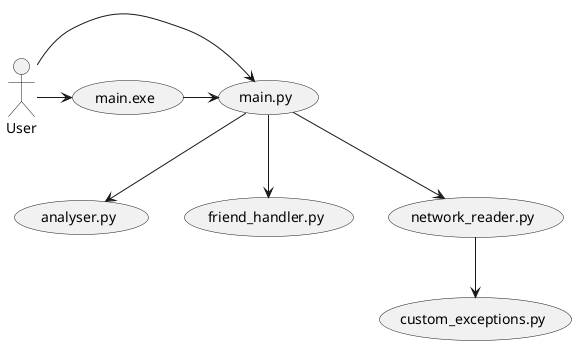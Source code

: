 @startuml
'https://plantuml.com/use-case-diagram

(main.py) as (main1)
(main.exe) as (main2)
(analyser.py) as (analyser)
(friend_handler.py) as (friend_handler)
(network_reader.py) as (network_reader)
(custom_exceptions.py) as (custom_exceptions)


User -> (main1)
User -> (main2)

(main2) -> (main1)

(main1) --> (analyser)
(main1) --> (friend_handler)
(main1) --> (network_reader)
(network_reader) --> (custom_exceptions)


@enduml